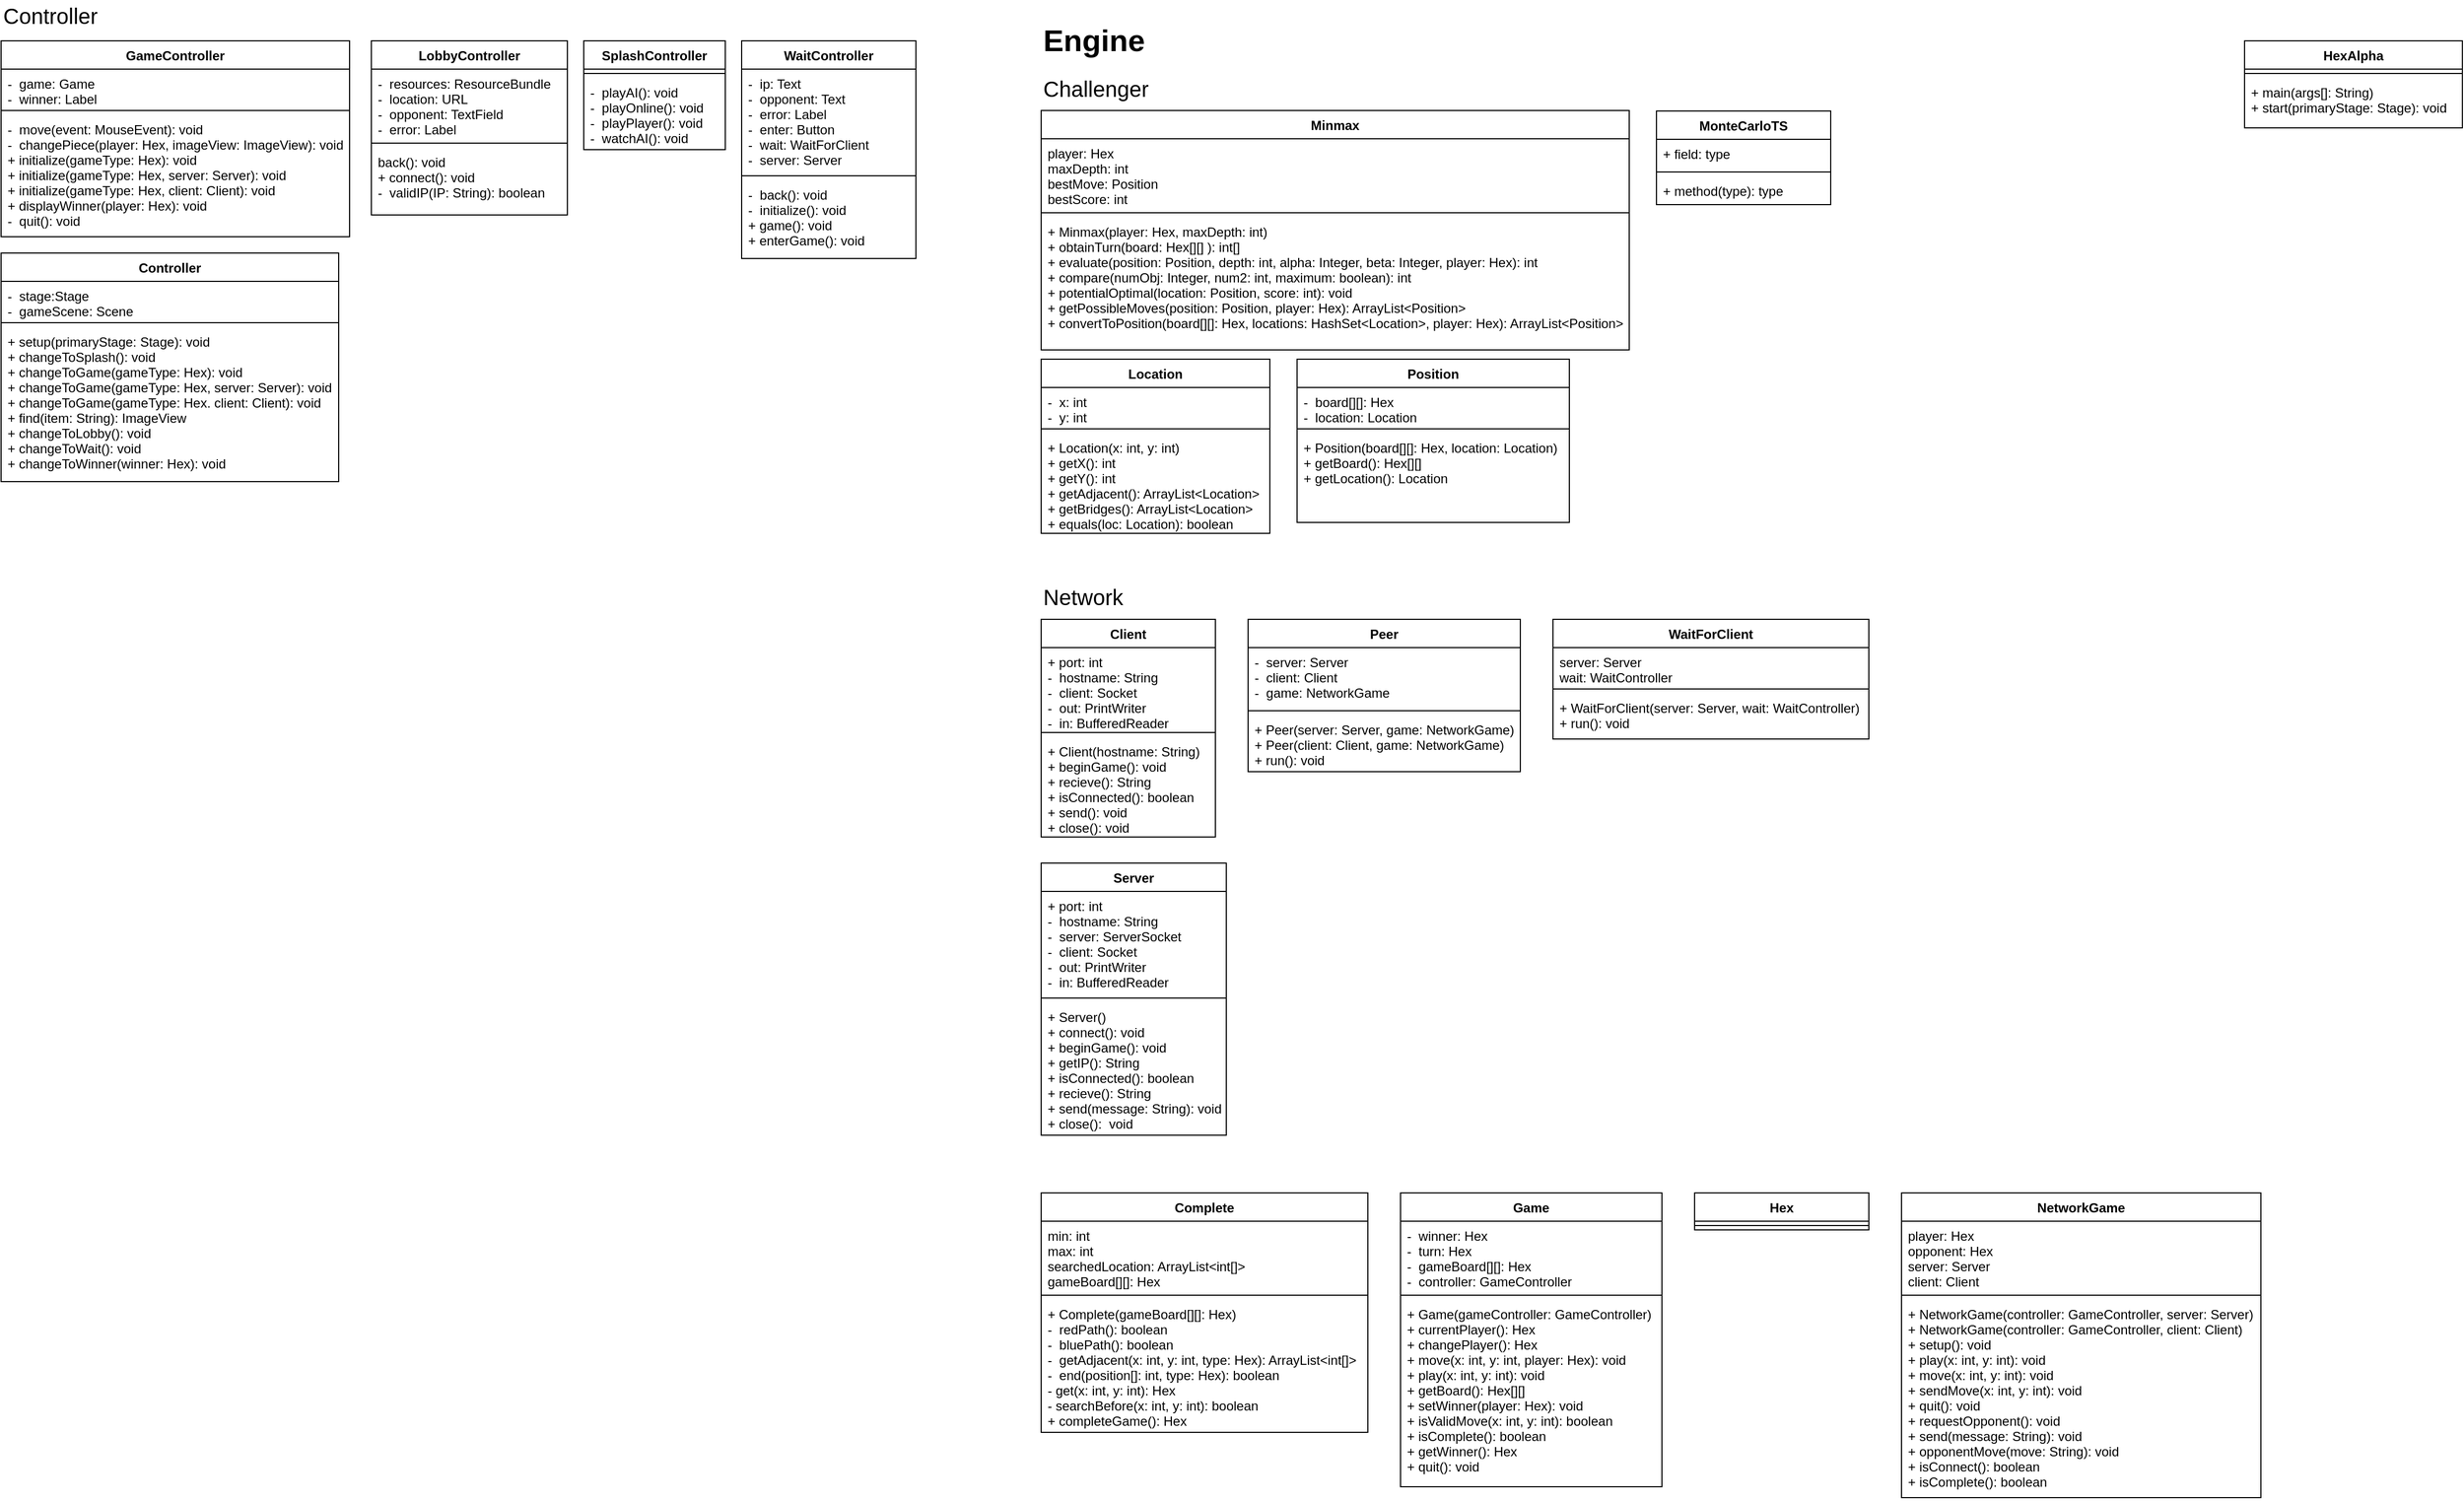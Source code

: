 <mxfile version="10.6.3" type="github"><diagram id="Tny-TynTn2xu5ZuiSr0r" name="Page-1"><mxGraphModel dx="2788" dy="1482" grid="1" gridSize="10" guides="1" tooltips="1" connect="1" arrows="1" fold="1" page="1" pageScale="1" pageWidth="1654" pageHeight="1169" math="0" shadow="0"><root><mxCell id="0"/><mxCell id="1" parent="0"/><mxCell id="bQONEF-tZcyuC34-NfxP-1" value="GameController" style="swimlane;fontStyle=1;align=center;verticalAlign=top;childLayout=stackLayout;horizontal=1;startSize=26;horizontalStack=0;resizeParent=1;resizeParentMax=0;resizeLast=0;collapsible=1;marginBottom=0;" vertex="1" parent="1"><mxGeometry x="20" y="41.5" width="320" height="180" as="geometry"/></mxCell><mxCell id="bQONEF-tZcyuC34-NfxP-2" value="-  game: Game&#10;-  winner: Label &#10;" style="text;strokeColor=none;fillColor=none;align=left;verticalAlign=top;spacingLeft=4;spacingRight=4;overflow=hidden;rotatable=0;points=[[0,0.5],[1,0.5]];portConstraint=eastwest;" vertex="1" parent="bQONEF-tZcyuC34-NfxP-1"><mxGeometry y="26" width="320" height="34" as="geometry"/></mxCell><mxCell id="bQONEF-tZcyuC34-NfxP-3" value="" style="line;strokeWidth=1;fillColor=none;align=left;verticalAlign=middle;spacingTop=-1;spacingLeft=3;spacingRight=3;rotatable=0;labelPosition=right;points=[];portConstraint=eastwest;" vertex="1" parent="bQONEF-tZcyuC34-NfxP-1"><mxGeometry y="60" width="320" height="8" as="geometry"/></mxCell><mxCell id="bQONEF-tZcyuC34-NfxP-4" value="-  move(event: MouseEvent): void&#10;-  changePiece(player: Hex, imageView: ImageView): void&#10;+ initialize(gameType: Hex): void&#10;+ initialize(gameType: Hex, server: Server): void&#10;+ initialize(gameType: Hex, client: Client): void &#10;+ displayWinner(player: Hex): void&#10;-  quit(): void&#10;" style="text;strokeColor=none;fillColor=none;align=left;verticalAlign=top;spacingLeft=4;spacingRight=4;overflow=hidden;rotatable=0;points=[[0,0.5],[1,0.5]];portConstraint=eastwest;" vertex="1" parent="bQONEF-tZcyuC34-NfxP-1"><mxGeometry y="68" width="320" height="112" as="geometry"/></mxCell><mxCell id="bQONEF-tZcyuC34-NfxP-9" value="LobbyController" style="swimlane;fontStyle=1;align=center;verticalAlign=top;childLayout=stackLayout;horizontal=1;startSize=26;horizontalStack=0;resizeParent=1;resizeParentMax=0;resizeLast=0;collapsible=1;marginBottom=0;" vertex="1" parent="1"><mxGeometry x="360" y="41.5" width="180" height="160" as="geometry"/></mxCell><mxCell id="bQONEF-tZcyuC34-NfxP-10" value="-  resources: ResourceBundle&#10;-  location: URL&#10;-  opponent: TextField&#10;-  error: Label&#10;" style="text;strokeColor=none;fillColor=none;align=left;verticalAlign=top;spacingLeft=4;spacingRight=4;overflow=hidden;rotatable=0;points=[[0,0.5],[1,0.5]];portConstraint=eastwest;" vertex="1" parent="bQONEF-tZcyuC34-NfxP-9"><mxGeometry y="26" width="180" height="64" as="geometry"/></mxCell><mxCell id="bQONEF-tZcyuC34-NfxP-11" value="" style="line;strokeWidth=1;fillColor=none;align=left;verticalAlign=middle;spacingTop=-1;spacingLeft=3;spacingRight=3;rotatable=0;labelPosition=right;points=[];portConstraint=eastwest;" vertex="1" parent="bQONEF-tZcyuC34-NfxP-9"><mxGeometry y="90" width="180" height="8" as="geometry"/></mxCell><mxCell id="bQONEF-tZcyuC34-NfxP-12" value="back(): void&#10;+ connect(): void&#10;-  validIP(IP: String): boolean&#10;&#10;" style="text;strokeColor=none;fillColor=none;align=left;verticalAlign=top;spacingLeft=4;spacingRight=4;overflow=hidden;rotatable=0;points=[[0,0.5],[1,0.5]];portConstraint=eastwest;" vertex="1" parent="bQONEF-tZcyuC34-NfxP-9"><mxGeometry y="98" width="180" height="62" as="geometry"/></mxCell><mxCell id="bQONEF-tZcyuC34-NfxP-13" value="SplashController" style="swimlane;fontStyle=1;align=center;verticalAlign=top;childLayout=stackLayout;horizontal=1;startSize=26;horizontalStack=0;resizeParent=1;resizeParentMax=0;resizeLast=0;collapsible=1;marginBottom=0;" vertex="1" parent="1"><mxGeometry x="555" y="41.5" width="130" height="100" as="geometry"/></mxCell><mxCell id="bQONEF-tZcyuC34-NfxP-15" value="" style="line;strokeWidth=1;fillColor=none;align=left;verticalAlign=middle;spacingTop=-1;spacingLeft=3;spacingRight=3;rotatable=0;labelPosition=right;points=[];portConstraint=eastwest;" vertex="1" parent="bQONEF-tZcyuC34-NfxP-13"><mxGeometry y="26" width="130" height="8" as="geometry"/></mxCell><mxCell id="bQONEF-tZcyuC34-NfxP-16" value="-  playAI(): void&#10;-  playOnline(): void&#10;-  playPlayer(): void&#10;-  watchAI(): void&#10;&#10;" style="text;strokeColor=none;fillColor=none;align=left;verticalAlign=top;spacingLeft=4;spacingRight=4;overflow=hidden;rotatable=0;points=[[0,0.5],[1,0.5]];portConstraint=eastwest;" vertex="1" parent="bQONEF-tZcyuC34-NfxP-13"><mxGeometry y="34" width="130" height="66" as="geometry"/></mxCell><mxCell id="bQONEF-tZcyuC34-NfxP-18" value="WaitController" style="swimlane;fontStyle=1;align=center;verticalAlign=top;childLayout=stackLayout;horizontal=1;startSize=26;horizontalStack=0;resizeParent=1;resizeParentMax=0;resizeLast=0;collapsible=1;marginBottom=0;" vertex="1" parent="1"><mxGeometry x="700" y="41.5" width="160" height="200" as="geometry"/></mxCell><mxCell id="bQONEF-tZcyuC34-NfxP-19" value="-  ip: Text&#10;-  opponent: Text&#10;-  error: Label&#10;-  enter: Button&#10;-  wait: WaitForClient&#10;-  server: Server&#10;" style="text;strokeColor=none;fillColor=none;align=left;verticalAlign=top;spacingLeft=4;spacingRight=4;overflow=hidden;rotatable=0;points=[[0,0.5],[1,0.5]];portConstraint=eastwest;" vertex="1" parent="bQONEF-tZcyuC34-NfxP-18"><mxGeometry y="26" width="160" height="94" as="geometry"/></mxCell><mxCell id="bQONEF-tZcyuC34-NfxP-20" value="" style="line;strokeWidth=1;fillColor=none;align=left;verticalAlign=middle;spacingTop=-1;spacingLeft=3;spacingRight=3;rotatable=0;labelPosition=right;points=[];portConstraint=eastwest;" vertex="1" parent="bQONEF-tZcyuC34-NfxP-18"><mxGeometry y="120" width="160" height="8" as="geometry"/></mxCell><mxCell id="bQONEF-tZcyuC34-NfxP-21" value="-  back(): void&#10;-  initialize(): void&#10;+ game(): void&#10;+ enterGame(): void&#10;" style="text;strokeColor=none;fillColor=none;align=left;verticalAlign=top;spacingLeft=4;spacingRight=4;overflow=hidden;rotatable=0;points=[[0,0.5],[1,0.5]];portConstraint=eastwest;" vertex="1" parent="bQONEF-tZcyuC34-NfxP-18"><mxGeometry y="128" width="160" height="72" as="geometry"/></mxCell><mxCell id="bQONEF-tZcyuC34-NfxP-22" value="Controller" style="swimlane;fontStyle=1;align=center;verticalAlign=top;childLayout=stackLayout;horizontal=1;startSize=26;horizontalStack=0;resizeParent=1;resizeParentMax=0;resizeLast=0;collapsible=1;marginBottom=0;" vertex="1" parent="1"><mxGeometry x="20" y="236.5" width="310" height="210" as="geometry"/></mxCell><mxCell id="bQONEF-tZcyuC34-NfxP-23" value="-  stage:Stage&#10;-  gameScene: Scene&#10;" style="text;strokeColor=none;fillColor=none;align=left;verticalAlign=top;spacingLeft=4;spacingRight=4;overflow=hidden;rotatable=0;points=[[0,0.5],[1,0.5]];portConstraint=eastwest;" vertex="1" parent="bQONEF-tZcyuC34-NfxP-22"><mxGeometry y="26" width="310" height="34" as="geometry"/></mxCell><mxCell id="bQONEF-tZcyuC34-NfxP-24" value="" style="line;strokeWidth=1;fillColor=none;align=left;verticalAlign=middle;spacingTop=-1;spacingLeft=3;spacingRight=3;rotatable=0;labelPosition=right;points=[];portConstraint=eastwest;" vertex="1" parent="bQONEF-tZcyuC34-NfxP-22"><mxGeometry y="60" width="310" height="8" as="geometry"/></mxCell><mxCell id="bQONEF-tZcyuC34-NfxP-25" value="+ setup(primaryStage: Stage): void&#10;+ changeToSplash(): void&#10;+ changeToGame(gameType: Hex): void&#10;+ changeToGame(gameType: Hex, server: Server): void&#10;+ changeToGame(gameType: Hex. client: Client): void&#10;+ find(item: String): ImageView&#10;+ changeToLobby(): void&#10;+ changeToWait(): void&#10;+ changeToWinner(winner: Hex): void&#10;&#10;&#10;" style="text;strokeColor=none;fillColor=none;align=left;verticalAlign=top;spacingLeft=4;spacingRight=4;overflow=hidden;rotatable=0;points=[[0,0.5],[1,0.5]];portConstraint=eastwest;" vertex="1" parent="bQONEF-tZcyuC34-NfxP-22"><mxGeometry y="68" width="310" height="142" as="geometry"/></mxCell><mxCell id="bQONEF-tZcyuC34-NfxP-26" value="Location" style="swimlane;fontStyle=1;align=center;verticalAlign=top;childLayout=stackLayout;horizontal=1;startSize=26;horizontalStack=0;resizeParent=1;resizeParentMax=0;resizeLast=0;collapsible=1;marginBottom=0;" vertex="1" parent="1"><mxGeometry x="975" y="334" width="210" height="160" as="geometry"/></mxCell><mxCell id="bQONEF-tZcyuC34-NfxP-27" value="-  x: int&#10;-  y: int&#10;" style="text;strokeColor=none;fillColor=none;align=left;verticalAlign=top;spacingLeft=4;spacingRight=4;overflow=hidden;rotatable=0;points=[[0,0.5],[1,0.5]];portConstraint=eastwest;" vertex="1" parent="bQONEF-tZcyuC34-NfxP-26"><mxGeometry y="26" width="210" height="34" as="geometry"/></mxCell><mxCell id="bQONEF-tZcyuC34-NfxP-28" value="" style="line;strokeWidth=1;fillColor=none;align=left;verticalAlign=middle;spacingTop=-1;spacingLeft=3;spacingRight=3;rotatable=0;labelPosition=right;points=[];portConstraint=eastwest;" vertex="1" parent="bQONEF-tZcyuC34-NfxP-26"><mxGeometry y="60" width="210" height="8" as="geometry"/></mxCell><mxCell id="bQONEF-tZcyuC34-NfxP-29" value="+ Location(x: int, y: int)&#10;+ getX(): int&#10;+ getY(): int&#10;+ getAdjacent(): ArrayList&lt;Location&gt;&#10;+ getBridges(): ArrayList&lt;Location&gt;&#10;+ equals(loc: Location): boolean&#10;" style="text;strokeColor=none;fillColor=none;align=left;verticalAlign=top;spacingLeft=4;spacingRight=4;overflow=hidden;rotatable=0;points=[[0,0.5],[1,0.5]];portConstraint=eastwest;" vertex="1" parent="bQONEF-tZcyuC34-NfxP-26"><mxGeometry y="68" width="210" height="92" as="geometry"/></mxCell><mxCell id="bQONEF-tZcyuC34-NfxP-30" value="Minmax" style="swimlane;fontStyle=1;align=center;verticalAlign=top;childLayout=stackLayout;horizontal=1;startSize=26;horizontalStack=0;resizeParent=1;resizeParentMax=0;resizeLast=0;collapsible=1;marginBottom=0;" vertex="1" parent="1"><mxGeometry x="975" y="105.5" width="540" height="220" as="geometry"/></mxCell><mxCell id="bQONEF-tZcyuC34-NfxP-31" value="player: Hex&#10;maxDepth: int&#10;bestMove: Position&#10;bestScore: int&#10;" style="text;strokeColor=none;fillColor=none;align=left;verticalAlign=top;spacingLeft=4;spacingRight=4;overflow=hidden;rotatable=0;points=[[0,0.5],[1,0.5]];portConstraint=eastwest;" vertex="1" parent="bQONEF-tZcyuC34-NfxP-30"><mxGeometry y="26" width="540" height="64" as="geometry"/></mxCell><mxCell id="bQONEF-tZcyuC34-NfxP-32" value="" style="line;strokeWidth=1;fillColor=none;align=left;verticalAlign=middle;spacingTop=-1;spacingLeft=3;spacingRight=3;rotatable=0;labelPosition=right;points=[];portConstraint=eastwest;" vertex="1" parent="bQONEF-tZcyuC34-NfxP-30"><mxGeometry y="90" width="540" height="8" as="geometry"/></mxCell><mxCell id="bQONEF-tZcyuC34-NfxP-33" value="+ Minmax(player: Hex, maxDepth: int)&#10;+ obtainTurn(board: Hex[][] ): int[]&#10;+ evaluate(position: Position, depth: int, alpha: Integer, beta: Integer, player: Hex): int&#10;+ compare(numObj: Integer, num2: int, maximum: boolean): int&#10;+ potentialOptimal(location: Position, score: int): void&#10;+ getPossibleMoves(position: Position, player: Hex): ArrayList&lt;Position&gt;&#10;+ convertToPosition(board[][]: Hex, locations: HashSet&lt;Location&gt;, player: Hex): ArrayList&lt;Position&gt;&#10;" style="text;strokeColor=none;fillColor=none;align=left;verticalAlign=top;spacingLeft=4;spacingRight=4;overflow=hidden;rotatable=0;points=[[0,0.5],[1,0.5]];portConstraint=eastwest;" vertex="1" parent="bQONEF-tZcyuC34-NfxP-30"><mxGeometry y="98" width="540" height="122" as="geometry"/></mxCell><mxCell id="bQONEF-tZcyuC34-NfxP-34" value="MonteCarloTS" style="swimlane;fontStyle=1;align=center;verticalAlign=top;childLayout=stackLayout;horizontal=1;startSize=26;horizontalStack=0;resizeParent=1;resizeParentMax=0;resizeLast=0;collapsible=1;marginBottom=0;" vertex="1" parent="1"><mxGeometry x="1540" y="106" width="160" height="86" as="geometry"/></mxCell><mxCell id="bQONEF-tZcyuC34-NfxP-35" value="+ field: type" style="text;strokeColor=none;fillColor=none;align=left;verticalAlign=top;spacingLeft=4;spacingRight=4;overflow=hidden;rotatable=0;points=[[0,0.5],[1,0.5]];portConstraint=eastwest;" vertex="1" parent="bQONEF-tZcyuC34-NfxP-34"><mxGeometry y="26" width="160" height="26" as="geometry"/></mxCell><mxCell id="bQONEF-tZcyuC34-NfxP-36" value="" style="line;strokeWidth=1;fillColor=none;align=left;verticalAlign=middle;spacingTop=-1;spacingLeft=3;spacingRight=3;rotatable=0;labelPosition=right;points=[];portConstraint=eastwest;" vertex="1" parent="bQONEF-tZcyuC34-NfxP-34"><mxGeometry y="52" width="160" height="8" as="geometry"/></mxCell><mxCell id="bQONEF-tZcyuC34-NfxP-37" value="+ method(type): type" style="text;strokeColor=none;fillColor=none;align=left;verticalAlign=top;spacingLeft=4;spacingRight=4;overflow=hidden;rotatable=0;points=[[0,0.5],[1,0.5]];portConstraint=eastwest;" vertex="1" parent="bQONEF-tZcyuC34-NfxP-34"><mxGeometry y="60" width="160" height="26" as="geometry"/></mxCell><mxCell id="bQONEF-tZcyuC34-NfxP-38" value="Position" style="swimlane;fontStyle=1;align=center;verticalAlign=top;childLayout=stackLayout;horizontal=1;startSize=26;horizontalStack=0;resizeParent=1;resizeParentMax=0;resizeLast=0;collapsible=1;marginBottom=0;" vertex="1" parent="1"><mxGeometry x="1210" y="334" width="250" height="150" as="geometry"/></mxCell><mxCell id="bQONEF-tZcyuC34-NfxP-39" value="-  board[][]: Hex&#10;-  location: Location&#10;&#10;" style="text;strokeColor=none;fillColor=none;align=left;verticalAlign=top;spacingLeft=4;spacingRight=4;overflow=hidden;rotatable=0;points=[[0,0.5],[1,0.5]];portConstraint=eastwest;" vertex="1" parent="bQONEF-tZcyuC34-NfxP-38"><mxGeometry y="26" width="250" height="34" as="geometry"/></mxCell><mxCell id="bQONEF-tZcyuC34-NfxP-40" value="" style="line;strokeWidth=1;fillColor=none;align=left;verticalAlign=middle;spacingTop=-1;spacingLeft=3;spacingRight=3;rotatable=0;labelPosition=right;points=[];portConstraint=eastwest;" vertex="1" parent="bQONEF-tZcyuC34-NfxP-38"><mxGeometry y="60" width="250" height="8" as="geometry"/></mxCell><mxCell id="bQONEF-tZcyuC34-NfxP-41" value="+ Position(board[][]: Hex, location: Location)&#10;+ getBoard(): Hex[][]&#10;+ getLocation(): Location&#10;" style="text;strokeColor=none;fillColor=none;align=left;verticalAlign=top;spacingLeft=4;spacingRight=4;overflow=hidden;rotatable=0;points=[[0,0.5],[1,0.5]];portConstraint=eastwest;" vertex="1" parent="bQONEF-tZcyuC34-NfxP-38"><mxGeometry y="68" width="250" height="82" as="geometry"/></mxCell><mxCell id="bQONEF-tZcyuC34-NfxP-42" value="Client" style="swimlane;fontStyle=1;align=center;verticalAlign=top;childLayout=stackLayout;horizontal=1;startSize=26;horizontalStack=0;resizeParent=1;resizeParentMax=0;resizeLast=0;collapsible=1;marginBottom=0;" vertex="1" parent="1"><mxGeometry x="975" y="573" width="160" height="200" as="geometry"/></mxCell><mxCell id="bQONEF-tZcyuC34-NfxP-43" value="+ port: int&#10;-  hostname: String&#10;-  client: Socket&#10;-  out: PrintWriter&#10;-  in: BufferedReader&#10;" style="text;strokeColor=none;fillColor=none;align=left;verticalAlign=top;spacingLeft=4;spacingRight=4;overflow=hidden;rotatable=0;points=[[0,0.5],[1,0.5]];portConstraint=eastwest;" vertex="1" parent="bQONEF-tZcyuC34-NfxP-42"><mxGeometry y="26" width="160" height="74" as="geometry"/></mxCell><mxCell id="bQONEF-tZcyuC34-NfxP-44" value="" style="line;strokeWidth=1;fillColor=none;align=left;verticalAlign=middle;spacingTop=-1;spacingLeft=3;spacingRight=3;rotatable=0;labelPosition=right;points=[];portConstraint=eastwest;" vertex="1" parent="bQONEF-tZcyuC34-NfxP-42"><mxGeometry y="100" width="160" height="8" as="geometry"/></mxCell><mxCell id="bQONEF-tZcyuC34-NfxP-45" value="+ Client(hostname: String)&#10;+ beginGame(): void&#10;+ recieve(): String&#10;+ isConnected(): boolean&#10;+ send(): void&#10;+ close(): void&#10;" style="text;strokeColor=none;fillColor=none;align=left;verticalAlign=top;spacingLeft=4;spacingRight=4;overflow=hidden;rotatable=0;points=[[0,0.5],[1,0.5]];portConstraint=eastwest;" vertex="1" parent="bQONEF-tZcyuC34-NfxP-42"><mxGeometry y="108" width="160" height="92" as="geometry"/></mxCell><mxCell id="bQONEF-tZcyuC34-NfxP-46" value="Peer" style="swimlane;fontStyle=1;align=center;verticalAlign=top;childLayout=stackLayout;horizontal=1;startSize=26;horizontalStack=0;resizeParent=1;resizeParentMax=0;resizeLast=0;collapsible=1;marginBottom=0;" vertex="1" parent="1"><mxGeometry x="1165" y="573" width="250" height="140" as="geometry"/></mxCell><mxCell id="bQONEF-tZcyuC34-NfxP-47" value="-  server: Server&#10;-  client: Client&#10;-  game: NetworkGame&#10;" style="text;strokeColor=none;fillColor=none;align=left;verticalAlign=top;spacingLeft=4;spacingRight=4;overflow=hidden;rotatable=0;points=[[0,0.5],[1,0.5]];portConstraint=eastwest;" vertex="1" parent="bQONEF-tZcyuC34-NfxP-46"><mxGeometry y="26" width="250" height="54" as="geometry"/></mxCell><mxCell id="bQONEF-tZcyuC34-NfxP-48" value="" style="line;strokeWidth=1;fillColor=none;align=left;verticalAlign=middle;spacingTop=-1;spacingLeft=3;spacingRight=3;rotatable=0;labelPosition=right;points=[];portConstraint=eastwest;" vertex="1" parent="bQONEF-tZcyuC34-NfxP-46"><mxGeometry y="80" width="250" height="8" as="geometry"/></mxCell><mxCell id="bQONEF-tZcyuC34-NfxP-49" value="+ Peer(server: Server, game: NetworkGame)&#10;+ Peer(client: Client, game: NetworkGame)&#10;+ run(): void&#10;&#10;" style="text;strokeColor=none;fillColor=none;align=left;verticalAlign=top;spacingLeft=4;spacingRight=4;overflow=hidden;rotatable=0;points=[[0,0.5],[1,0.5]];portConstraint=eastwest;" vertex="1" parent="bQONEF-tZcyuC34-NfxP-46"><mxGeometry y="88" width="250" height="52" as="geometry"/></mxCell><mxCell id="bQONEF-tZcyuC34-NfxP-50" value="Server" style="swimlane;fontStyle=1;align=center;verticalAlign=top;childLayout=stackLayout;horizontal=1;startSize=26;horizontalStack=0;resizeParent=1;resizeParentMax=0;resizeLast=0;collapsible=1;marginBottom=0;" vertex="1" parent="1"><mxGeometry x="975" y="797" width="170" height="250" as="geometry"/></mxCell><mxCell id="bQONEF-tZcyuC34-NfxP-51" value="+ port: int&#10;-  hostname: String&#10;-  server: ServerSocket&#10;-  client: Socket&#10;-  out: PrintWriter&#10;-  in: BufferedReader&#10;" style="text;strokeColor=none;fillColor=none;align=left;verticalAlign=top;spacingLeft=4;spacingRight=4;overflow=hidden;rotatable=0;points=[[0,0.5],[1,0.5]];portConstraint=eastwest;" vertex="1" parent="bQONEF-tZcyuC34-NfxP-50"><mxGeometry y="26" width="170" height="94" as="geometry"/></mxCell><mxCell id="bQONEF-tZcyuC34-NfxP-52" value="" style="line;strokeWidth=1;fillColor=none;align=left;verticalAlign=middle;spacingTop=-1;spacingLeft=3;spacingRight=3;rotatable=0;labelPosition=right;points=[];portConstraint=eastwest;" vertex="1" parent="bQONEF-tZcyuC34-NfxP-50"><mxGeometry y="120" width="170" height="8" as="geometry"/></mxCell><mxCell id="bQONEF-tZcyuC34-NfxP-53" value="+ Server()&#10;+ connect(): void&#10;+ beginGame(): void &#10;+ getIP(): String&#10;+ isConnected(): boolean&#10;+ recieve(): String &#10;+ send(message: String): void&#10;+ close():  void&#10;&#10;" style="text;strokeColor=none;fillColor=none;align=left;verticalAlign=top;spacingLeft=4;spacingRight=4;overflow=hidden;rotatable=0;points=[[0,0.5],[1,0.5]];portConstraint=eastwest;" vertex="1" parent="bQONEF-tZcyuC34-NfxP-50"><mxGeometry y="128" width="170" height="122" as="geometry"/></mxCell><mxCell id="bQONEF-tZcyuC34-NfxP-55" value="WaitForClient" style="swimlane;fontStyle=1;align=center;verticalAlign=top;childLayout=stackLayout;horizontal=1;startSize=26;horizontalStack=0;resizeParent=1;resizeParentMax=0;resizeLast=0;collapsible=1;marginBottom=0;" vertex="1" parent="1"><mxGeometry x="1445" y="573" width="290" height="110" as="geometry"/></mxCell><mxCell id="bQONEF-tZcyuC34-NfxP-56" value="server: Server&#10;wait: WaitController&#10;" style="text;strokeColor=none;fillColor=none;align=left;verticalAlign=top;spacingLeft=4;spacingRight=4;overflow=hidden;rotatable=0;points=[[0,0.5],[1,0.5]];portConstraint=eastwest;" vertex="1" parent="bQONEF-tZcyuC34-NfxP-55"><mxGeometry y="26" width="290" height="34" as="geometry"/></mxCell><mxCell id="bQONEF-tZcyuC34-NfxP-57" value="" style="line;strokeWidth=1;fillColor=none;align=left;verticalAlign=middle;spacingTop=-1;spacingLeft=3;spacingRight=3;rotatable=0;labelPosition=right;points=[];portConstraint=eastwest;" vertex="1" parent="bQONEF-tZcyuC34-NfxP-55"><mxGeometry y="60" width="290" height="8" as="geometry"/></mxCell><mxCell id="bQONEF-tZcyuC34-NfxP-58" value="+ WaitForClient(server: Server, wait: WaitController)&#10;+ run(): void&#10;" style="text;strokeColor=none;fillColor=none;align=left;verticalAlign=top;spacingLeft=4;spacingRight=4;overflow=hidden;rotatable=0;points=[[0,0.5],[1,0.5]];portConstraint=eastwest;" vertex="1" parent="bQONEF-tZcyuC34-NfxP-55"><mxGeometry y="68" width="290" height="42" as="geometry"/></mxCell><mxCell id="bQONEF-tZcyuC34-NfxP-59" value="Complete" style="swimlane;fontStyle=1;align=center;verticalAlign=top;childLayout=stackLayout;horizontal=1;startSize=26;horizontalStack=0;resizeParent=1;resizeParentMax=0;resizeLast=0;collapsible=1;marginBottom=0;" vertex="1" parent="1"><mxGeometry x="975" y="1100" width="300" height="220" as="geometry"/></mxCell><mxCell id="bQONEF-tZcyuC34-NfxP-60" value="min: int&#10;max: int&#10;searchedLocation: ArrayList&lt;int[]&gt;&#10;gameBoard[][]: Hex&#10;" style="text;strokeColor=none;fillColor=none;align=left;verticalAlign=top;spacingLeft=4;spacingRight=4;overflow=hidden;rotatable=0;points=[[0,0.5],[1,0.5]];portConstraint=eastwest;" vertex="1" parent="bQONEF-tZcyuC34-NfxP-59"><mxGeometry y="26" width="300" height="64" as="geometry"/></mxCell><mxCell id="bQONEF-tZcyuC34-NfxP-61" value="" style="line;strokeWidth=1;fillColor=none;align=left;verticalAlign=middle;spacingTop=-1;spacingLeft=3;spacingRight=3;rotatable=0;labelPosition=right;points=[];portConstraint=eastwest;" vertex="1" parent="bQONEF-tZcyuC34-NfxP-59"><mxGeometry y="90" width="300" height="8" as="geometry"/></mxCell><mxCell id="bQONEF-tZcyuC34-NfxP-62" value="+ Complete(gameBoard[][]: Hex)&#10;-  redPath(): boolean&#10;-  bluePath(): boolean&#10;-  getAdjacent(x: int, y: int, type: Hex): ArrayList&lt;int[]&gt;&#10;-  end(position[]: int, type: Hex): boolean&#10;- get(x: int, y: int): Hex&#10;- searchBefore(x: int, y: int): boolean&#10;+ completeGame(): Hex&#10;" style="text;strokeColor=none;fillColor=none;align=left;verticalAlign=top;spacingLeft=4;spacingRight=4;overflow=hidden;rotatable=0;points=[[0,0.5],[1,0.5]];portConstraint=eastwest;" vertex="1" parent="bQONEF-tZcyuC34-NfxP-59"><mxGeometry y="98" width="300" height="122" as="geometry"/></mxCell><mxCell id="bQONEF-tZcyuC34-NfxP-63" value="Game" style="swimlane;fontStyle=1;align=center;verticalAlign=top;childLayout=stackLayout;horizontal=1;startSize=26;horizontalStack=0;resizeParent=1;resizeParentMax=0;resizeLast=0;collapsible=1;marginBottom=0;" vertex="1" parent="1"><mxGeometry x="1305" y="1100" width="240" height="270" as="geometry"/></mxCell><mxCell id="bQONEF-tZcyuC34-NfxP-64" value="-  winner: Hex&#10;-  turn: Hex&#10;-  gameBoard[][]: Hex&#10;-  controller: GameController&#10;" style="text;strokeColor=none;fillColor=none;align=left;verticalAlign=top;spacingLeft=4;spacingRight=4;overflow=hidden;rotatable=0;points=[[0,0.5],[1,0.5]];portConstraint=eastwest;" vertex="1" parent="bQONEF-tZcyuC34-NfxP-63"><mxGeometry y="26" width="240" height="64" as="geometry"/></mxCell><mxCell id="bQONEF-tZcyuC34-NfxP-65" value="" style="line;strokeWidth=1;fillColor=none;align=left;verticalAlign=middle;spacingTop=-1;spacingLeft=3;spacingRight=3;rotatable=0;labelPosition=right;points=[];portConstraint=eastwest;" vertex="1" parent="bQONEF-tZcyuC34-NfxP-63"><mxGeometry y="90" width="240" height="8" as="geometry"/></mxCell><mxCell id="bQONEF-tZcyuC34-NfxP-66" value="+ Game(gameController: GameController)&#10;+ currentPlayer(): Hex&#10;+ changePlayer(): Hex&#10;+ move(x: int, y: int, player: Hex): void&#10;+ play(x: int, y: int): void&#10;+ getBoard(): Hex[][]&#10;+ setWinner(player: Hex): void&#10;+ isValidMove(x: int, y: int): boolean&#10;+ isComplete(): boolean &#10;+ getWinner(): Hex&#10;+ quit(): void&#10;&#10;" style="text;strokeColor=none;fillColor=none;align=left;verticalAlign=top;spacingLeft=4;spacingRight=4;overflow=hidden;rotatable=0;points=[[0,0.5],[1,0.5]];portConstraint=eastwest;" vertex="1" parent="bQONEF-tZcyuC34-NfxP-63"><mxGeometry y="98" width="240" height="172" as="geometry"/></mxCell><mxCell id="bQONEF-tZcyuC34-NfxP-67" value="Hex" style="swimlane;fontStyle=1;align=center;verticalAlign=top;childLayout=stackLayout;horizontal=1;startSize=26;horizontalStack=0;resizeParent=1;resizeParentMax=0;resizeLast=0;collapsible=1;marginBottom=0;" vertex="1" parent="1"><mxGeometry x="1575" y="1100" width="160" height="34" as="geometry"/></mxCell><mxCell id="bQONEF-tZcyuC34-NfxP-69" value="" style="line;strokeWidth=1;fillColor=none;align=left;verticalAlign=middle;spacingTop=-1;spacingLeft=3;spacingRight=3;rotatable=0;labelPosition=right;points=[];portConstraint=eastwest;" vertex="1" parent="bQONEF-tZcyuC34-NfxP-67"><mxGeometry y="26" width="160" height="8" as="geometry"/></mxCell><mxCell id="bQONEF-tZcyuC34-NfxP-71" value="NetworkGame" style="swimlane;fontStyle=1;align=center;verticalAlign=top;childLayout=stackLayout;horizontal=1;startSize=26;horizontalStack=0;resizeParent=1;resizeParentMax=0;resizeLast=0;collapsible=1;marginBottom=0;" vertex="1" parent="1"><mxGeometry x="1765" y="1100" width="330" height="280" as="geometry"/></mxCell><mxCell id="bQONEF-tZcyuC34-NfxP-72" value="player: Hex&#10;opponent: Hex&#10;server: Server&#10;client: Client&#10;" style="text;strokeColor=none;fillColor=none;align=left;verticalAlign=top;spacingLeft=4;spacingRight=4;overflow=hidden;rotatable=0;points=[[0,0.5],[1,0.5]];portConstraint=eastwest;" vertex="1" parent="bQONEF-tZcyuC34-NfxP-71"><mxGeometry y="26" width="330" height="64" as="geometry"/></mxCell><mxCell id="bQONEF-tZcyuC34-NfxP-73" value="" style="line;strokeWidth=1;fillColor=none;align=left;verticalAlign=middle;spacingTop=-1;spacingLeft=3;spacingRight=3;rotatable=0;labelPosition=right;points=[];portConstraint=eastwest;" vertex="1" parent="bQONEF-tZcyuC34-NfxP-71"><mxGeometry y="90" width="330" height="8" as="geometry"/></mxCell><mxCell id="bQONEF-tZcyuC34-NfxP-74" value="+ NetworkGame(controller: GameController, server: Server)&#10;+ NetworkGame(controller: GameController, client: Client)&#10;+ setup(): void&#10;+ play(x: int, y: int): void&#10;+ move(x: int, y: int): void&#10;+ sendMove(x: int, y: int): void&#10;+ quit(): void&#10;+ requestOpponent(): void&#10;+ send(message: String): void&#10;+ opponentMove(move: String): void&#10;+ isConnect(): boolean&#10;+ isComplete(): boolean&#10;&#10;" style="text;strokeColor=none;fillColor=none;align=left;verticalAlign=top;spacingLeft=4;spacingRight=4;overflow=hidden;rotatable=0;points=[[0,0.5],[1,0.5]];portConstraint=eastwest;" vertex="1" parent="bQONEF-tZcyuC34-NfxP-71"><mxGeometry y="98" width="330" height="182" as="geometry"/></mxCell><mxCell id="bQONEF-tZcyuC34-NfxP-75" value="HexAlpha" style="swimlane;fontStyle=1;align=center;verticalAlign=top;childLayout=stackLayout;horizontal=1;startSize=26;horizontalStack=0;resizeParent=1;resizeParentMax=0;resizeLast=0;collapsible=1;marginBottom=0;" vertex="1" parent="1"><mxGeometry x="2080" y="41.5" width="200" height="80" as="geometry"/></mxCell><mxCell id="bQONEF-tZcyuC34-NfxP-77" value="" style="line;strokeWidth=1;fillColor=none;align=left;verticalAlign=middle;spacingTop=-1;spacingLeft=3;spacingRight=3;rotatable=0;labelPosition=right;points=[];portConstraint=eastwest;" vertex="1" parent="bQONEF-tZcyuC34-NfxP-75"><mxGeometry y="26" width="200" height="8" as="geometry"/></mxCell><mxCell id="bQONEF-tZcyuC34-NfxP-78" value="+ main(args[]: String) &#10;+ start(primaryStage: Stage): void&#10;" style="text;strokeColor=none;fillColor=none;align=left;verticalAlign=top;spacingLeft=4;spacingRight=4;overflow=hidden;rotatable=0;points=[[0,0.5],[1,0.5]];portConstraint=eastwest;" vertex="1" parent="bQONEF-tZcyuC34-NfxP-75"><mxGeometry y="34" width="200" height="46" as="geometry"/></mxCell><mxCell id="bQONEF-tZcyuC34-NfxP-79" value="Controller" style="text;html=1;resizable=0;points=[];autosize=1;align=left;verticalAlign=top;spacingTop=-4;fontSize=20;" vertex="1" parent="1"><mxGeometry x="20" y="4" width="100" height="30" as="geometry"/></mxCell><mxCell id="bQONEF-tZcyuC34-NfxP-81" value="Challenger&lt;br&gt;" style="text;html=1;resizable=0;points=[];autosize=1;align=left;verticalAlign=top;spacingTop=-4;fontSize=20;" vertex="1" parent="1"><mxGeometry x="975" y="71" width="110" height="30" as="geometry"/></mxCell><mxCell id="bQONEF-tZcyuC34-NfxP-84" value="Network&lt;br&gt;&lt;br&gt;" style="text;html=1;resizable=0;points=[];autosize=1;align=left;verticalAlign=top;spacingTop=-4;fontSize=20;" vertex="1" parent="1"><mxGeometry x="975" y="537.5" width="90" height="50" as="geometry"/></mxCell><mxCell id="bQONEF-tZcyuC34-NfxP-85" value="&lt;font style=&quot;font-size: 28px&quot;&gt;Engine&lt;/font&gt;&lt;br&gt;" style="text;html=1;resizable=0;points=[];autosize=1;align=left;verticalAlign=top;spacingTop=-4;fontSize=20;fontStyle=1" vertex="1" parent="1"><mxGeometry x="975" y="22" width="100" height="30" as="geometry"/></mxCell></root></mxGraphModel></diagram></mxfile>